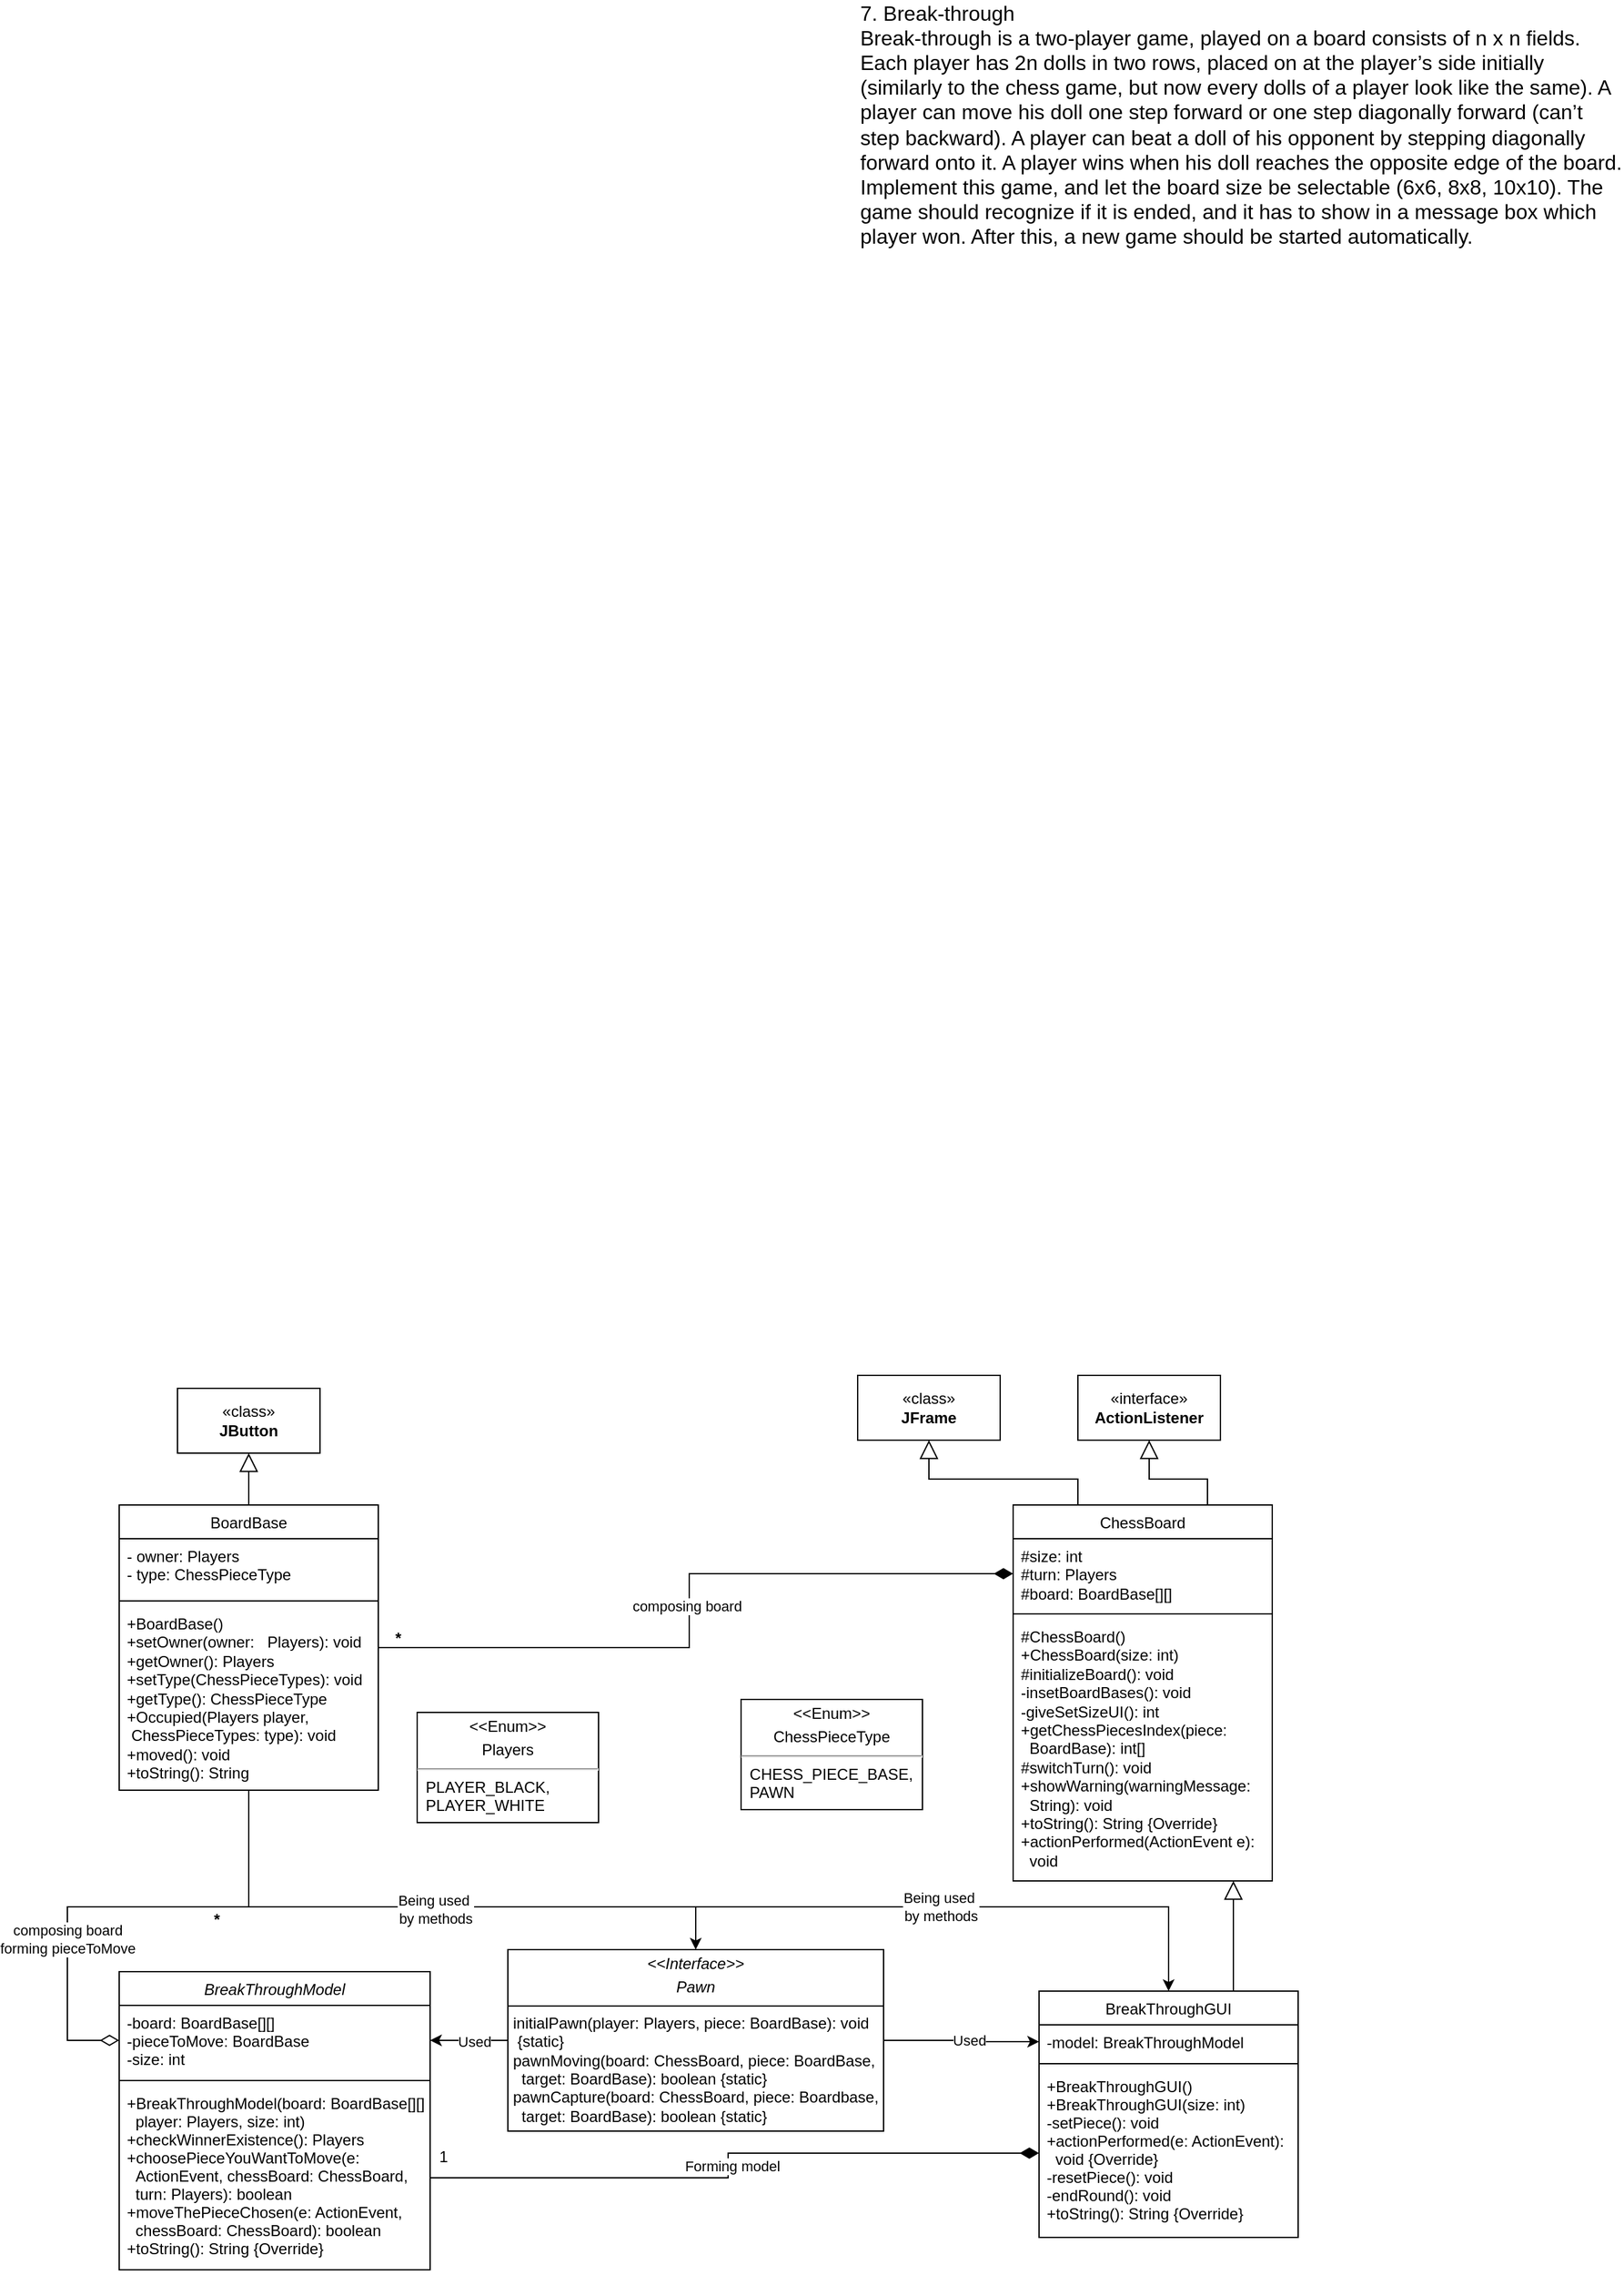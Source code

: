 <mxfile version="24.8.4">
  <diagram id="C5RBs43oDa-KdzZeNtuy" name="Page-1">
    <mxGraphModel dx="2219" dy="1872" grid="1" gridSize="10" guides="1" tooltips="1" connect="1" arrows="1" fold="1" page="1" pageScale="1" pageWidth="827" pageHeight="1169" math="0" shadow="0">
      <root>
        <mxCell id="WIyWlLk6GJQsqaUBKTNV-0" />
        <mxCell id="WIyWlLk6GJQsqaUBKTNV-1" parent="WIyWlLk6GJQsqaUBKTNV-0" />
        <mxCell id="zkfFHV4jXpPFQw0GAbJ--0" value="BreakThroughModel" style="swimlane;fontStyle=2;align=center;verticalAlign=top;childLayout=stackLayout;horizontal=1;startSize=26;horizontalStack=0;resizeParent=1;resizeLast=0;collapsible=1;marginBottom=0;rounded=0;shadow=0;strokeWidth=1;" parent="WIyWlLk6GJQsqaUBKTNV-1" vertex="1">
          <mxGeometry x="-420" y="640" width="240" height="230" as="geometry">
            <mxRectangle x="230" y="140" width="160" height="26" as="alternateBounds" />
          </mxGeometry>
        </mxCell>
        <mxCell id="zkfFHV4jXpPFQw0GAbJ--2" value="-board: BoardBase[][]&#xa;-pieceToMove: BoardBase&#xa;-size: int" style="text;align=left;verticalAlign=top;spacingLeft=4;spacingRight=4;overflow=hidden;rotatable=0;points=[[0,0.5],[1,0.5]];portConstraint=eastwest;rounded=0;shadow=0;html=0;" parent="zkfFHV4jXpPFQw0GAbJ--0" vertex="1">
          <mxGeometry y="26" width="240" height="54" as="geometry" />
        </mxCell>
        <mxCell id="zkfFHV4jXpPFQw0GAbJ--4" value="" style="line;html=1;strokeWidth=1;align=left;verticalAlign=middle;spacingTop=-1;spacingLeft=3;spacingRight=3;rotatable=0;labelPosition=right;points=[];portConstraint=eastwest;" parent="zkfFHV4jXpPFQw0GAbJ--0" vertex="1">
          <mxGeometry y="80" width="240" height="8" as="geometry" />
        </mxCell>
        <mxCell id="zkfFHV4jXpPFQw0GAbJ--5" value="+BreakThroughModel(board: BoardBase[][],&#xa;  player: Players, size: int)&#xa;+checkWinnerExistence(): Players&#xa;+choosePieceYouWantToMove(e: &#xa;  ActionEvent, chessBoard: ChessBoard, &#xa;  turn: Players): boolean&#xa;+moveThePieceChosen(e: ActionEvent, &#xa;  chessBoard: ChessBoard): boolean&#xa;+toString(): String {Override}" style="text;align=left;verticalAlign=top;spacingLeft=4;spacingRight=4;overflow=hidden;rotatable=0;points=[[0,0.5],[1,0.5]];portConstraint=eastwest;" parent="zkfFHV4jXpPFQw0GAbJ--0" vertex="1">
          <mxGeometry y="88" width="240" height="142" as="geometry" />
        </mxCell>
        <mxCell id="zkfFHV4jXpPFQw0GAbJ--6" value="BreakThroughGUI&#xa;" style="swimlane;fontStyle=0;align=center;verticalAlign=top;childLayout=stackLayout;horizontal=1;startSize=26;horizontalStack=0;resizeParent=1;resizeLast=0;collapsible=1;marginBottom=0;rounded=0;shadow=0;strokeWidth=1;" parent="WIyWlLk6GJQsqaUBKTNV-1" vertex="1">
          <mxGeometry x="290" y="655" width="200" height="190" as="geometry">
            <mxRectangle x="130" y="380" width="160" height="26" as="alternateBounds" />
          </mxGeometry>
        </mxCell>
        <mxCell id="zkfFHV4jXpPFQw0GAbJ--7" value="-model: BreakThroughModel" style="text;align=left;verticalAlign=top;spacingLeft=4;spacingRight=4;overflow=hidden;rotatable=0;points=[[0,0.5],[1,0.5]];portConstraint=eastwest;" parent="zkfFHV4jXpPFQw0GAbJ--6" vertex="1">
          <mxGeometry y="26" width="200" height="26" as="geometry" />
        </mxCell>
        <mxCell id="zkfFHV4jXpPFQw0GAbJ--9" value="" style="line;html=1;strokeWidth=1;align=left;verticalAlign=middle;spacingTop=-1;spacingLeft=3;spacingRight=3;rotatable=0;labelPosition=right;points=[];portConstraint=eastwest;" parent="zkfFHV4jXpPFQw0GAbJ--6" vertex="1">
          <mxGeometry y="52" width="200" height="8" as="geometry" />
        </mxCell>
        <mxCell id="zkfFHV4jXpPFQw0GAbJ--10" value="+BreakThroughGUI()&#xa;+BreakThroughGUI(size: int)&#xa;-setPiece(): void&#xa;+actionPerformed(e: ActionEvent):&#xa;  void {Override}&#xa;-resetPiece(): void&#xa;-endRound(): void&#xa;+toString(): String {Override}" style="text;align=left;verticalAlign=top;spacingLeft=4;spacingRight=4;overflow=hidden;rotatable=0;points=[[0,0.5],[1,0.5]];portConstraint=eastwest;fontStyle=0" parent="zkfFHV4jXpPFQw0GAbJ--6" vertex="1">
          <mxGeometry y="60" width="200" height="130" as="geometry" />
        </mxCell>
        <mxCell id="s4eu0YvvP8iLAmPZyPSh-0" value="7. Break-through &lt;br style=&quot;font-size: 16px;&quot;&gt;Break-through is a two-player game, played on a board consists of n x n fields. Each player has 2n dolls in two rows, placed on at the player’s side initially (similarly to the chess game, but now every dolls of a player look like the same). A player can move his doll one step forward or one step diagonally forward (can’t step backward). A player can beat a doll of his opponent by stepping diagonally forward onto it. A player wins when his doll reaches the opposite edge of the board. Implement this game, and let the board size be selectable (6x6, 8x8, 10x10). The game should recognize if it is ended, and it has to show in a message box which player won. After this, a new game should be started automatically." style="text;html=1;align=left;verticalAlign=middle;whiteSpace=wrap;rounded=0;fontSize=16;" parent="WIyWlLk6GJQsqaUBKTNV-1" vertex="1">
          <mxGeometry x="150" y="-880" width="590" height="190" as="geometry" />
        </mxCell>
        <mxCell id="MZ0cPTAQVPc-pal7qT2r-27" style="edgeStyle=orthogonalEdgeStyle;rounded=0;orthogonalLoop=1;jettySize=auto;html=1;entryX=0;entryY=0.5;entryDx=0;entryDy=0;endArrow=diamondThin;endFill=1;endSize=12;" parent="WIyWlLk6GJQsqaUBKTNV-1" source="YoTlQIjp7XzJAnmP9p9i-0" target="MZ0cPTAQVPc-pal7qT2r-8" edge="1">
          <mxGeometry relative="1" as="geometry" />
        </mxCell>
        <mxCell id="OAt9RioLIFAiQX3FBjq4-6" value="composing board" style="edgeLabel;html=1;align=center;verticalAlign=middle;resizable=0;points=[];" vertex="1" connectable="0" parent="MZ0cPTAQVPc-pal7qT2r-27">
          <mxGeometry x="-0.005" y="2" relative="1" as="geometry">
            <mxPoint as="offset" />
          </mxGeometry>
        </mxCell>
        <mxCell id="MZ0cPTAQVPc-pal7qT2r-28" style="edgeStyle=orthogonalEdgeStyle;rounded=0;orthogonalLoop=1;jettySize=auto;html=1;entryX=0;entryY=0.5;entryDx=0;entryDy=0;endArrow=diamondThin;endFill=0;endSize=12;" parent="WIyWlLk6GJQsqaUBKTNV-1" source="YoTlQIjp7XzJAnmP9p9i-0" target="zkfFHV4jXpPFQw0GAbJ--2" edge="1">
          <mxGeometry relative="1" as="geometry">
            <Array as="points">
              <mxPoint x="-320" y="590" />
              <mxPoint x="-460" y="590" />
              <mxPoint x="-460" y="693" />
            </Array>
          </mxGeometry>
        </mxCell>
        <mxCell id="OAt9RioLIFAiQX3FBjq4-7" value="composing board&lt;div&gt;forming pieceToMove&lt;/div&gt;" style="edgeLabel;html=1;align=center;verticalAlign=middle;resizable=0;points=[];" vertex="1" connectable="0" parent="MZ0cPTAQVPc-pal7qT2r-28">
          <mxGeometry x="0.029" relative="1" as="geometry">
            <mxPoint x="-38" y="25" as="offset" />
          </mxGeometry>
        </mxCell>
        <mxCell id="YoTlQIjp7XzJAnmP9p9i-0" value="&lt;span style=&quot;font-weight: 400;&quot;&gt;BoardBase&lt;/span&gt;&lt;div&gt;&lt;span style=&quot;font-weight: 400;&quot;&gt;&lt;br&gt;&lt;/span&gt;&lt;/div&gt;" style="swimlane;fontStyle=1;align=center;verticalAlign=top;childLayout=stackLayout;horizontal=1;startSize=26;horizontalStack=0;resizeParent=1;resizeParentMax=0;resizeLast=0;collapsible=1;marginBottom=0;whiteSpace=wrap;html=1;" parent="WIyWlLk6GJQsqaUBKTNV-1" vertex="1">
          <mxGeometry x="-420" y="280" width="200" height="220" as="geometry" />
        </mxCell>
        <mxCell id="YoTlQIjp7XzJAnmP9p9i-1" value="- owner: Players&lt;div&gt;- type: ChessPieceType&lt;/div&gt;" style="text;strokeColor=none;fillColor=none;align=left;verticalAlign=top;spacingLeft=4;spacingRight=4;overflow=hidden;rotatable=0;points=[[0,0.5],[1,0.5]];portConstraint=eastwest;whiteSpace=wrap;html=1;" parent="YoTlQIjp7XzJAnmP9p9i-0" vertex="1">
          <mxGeometry y="26" width="200" height="44" as="geometry" />
        </mxCell>
        <mxCell id="YoTlQIjp7XzJAnmP9p9i-2" value="" style="line;strokeWidth=1;fillColor=none;align=left;verticalAlign=middle;spacingTop=-1;spacingLeft=3;spacingRight=3;rotatable=0;labelPosition=right;points=[];portConstraint=eastwest;strokeColor=inherit;" parent="YoTlQIjp7XzJAnmP9p9i-0" vertex="1">
          <mxGeometry y="70" width="200" height="8" as="geometry" />
        </mxCell>
        <mxCell id="YoTlQIjp7XzJAnmP9p9i-3" value="+BoardBase()&lt;div&gt;+setOwner(owner:&amp;nbsp; &amp;nbsp;Players):&amp;nbsp;&lt;span style=&quot;background-color: initial;&quot;&gt;void&amp;nbsp;&lt;/span&gt;&lt;/div&gt;&lt;div&gt;+getOwner(): Players&lt;/div&gt;&lt;div&gt;+setType(ChessPieceTypes):&amp;nbsp;&lt;span style=&quot;background-color: initial;&quot;&gt;void&lt;/span&gt;&lt;/div&gt;&lt;div&gt;+getType(): ChessPieceType&amp;nbsp;&lt;/div&gt;&lt;div&gt;+Occupied(Players player,&amp;nbsp; &amp;nbsp; &amp;nbsp; &amp;nbsp;ChessPieceTypes: type): void&lt;/div&gt;&lt;div&gt;+moved(): void&lt;/div&gt;&lt;div&gt;+toString(): String&lt;/div&gt;" style="text;strokeColor=none;fillColor=none;align=left;verticalAlign=top;spacingLeft=4;spacingRight=4;overflow=hidden;rotatable=0;points=[[0,0.5],[1,0.5]];portConstraint=eastwest;whiteSpace=wrap;html=1;" parent="YoTlQIjp7XzJAnmP9p9i-0" vertex="1">
          <mxGeometry y="78" width="200" height="142" as="geometry" />
        </mxCell>
        <mxCell id="gSDuyBo3VVmWT3xvSStU-6" style="edgeStyle=orthogonalEdgeStyle;rounded=0;orthogonalLoop=1;jettySize=auto;html=1;entryX=1;entryY=0.5;entryDx=0;entryDy=0;" parent="WIyWlLk6GJQsqaUBKTNV-1" source="MZ0cPTAQVPc-pal7qT2r-1" target="zkfFHV4jXpPFQw0GAbJ--2" edge="1">
          <mxGeometry relative="1" as="geometry" />
        </mxCell>
        <mxCell id="OAt9RioLIFAiQX3FBjq4-14" value="Used" style="edgeLabel;html=1;align=center;verticalAlign=middle;resizable=0;points=[];" vertex="1" connectable="0" parent="gSDuyBo3VVmWT3xvSStU-6">
          <mxGeometry x="-0.134" y="1" relative="1" as="geometry">
            <mxPoint as="offset" />
          </mxGeometry>
        </mxCell>
        <mxCell id="gSDuyBo3VVmWT3xvSStU-7" style="edgeStyle=orthogonalEdgeStyle;rounded=0;orthogonalLoop=1;jettySize=auto;html=1;entryX=0;entryY=0.5;entryDx=0;entryDy=0;" parent="WIyWlLk6GJQsqaUBKTNV-1" source="MZ0cPTAQVPc-pal7qT2r-1" target="zkfFHV4jXpPFQw0GAbJ--7" edge="1">
          <mxGeometry relative="1" as="geometry" />
        </mxCell>
        <mxCell id="OAt9RioLIFAiQX3FBjq4-15" value="Used" style="edgeLabel;html=1;align=center;verticalAlign=middle;resizable=0;points=[];" vertex="1" connectable="0" parent="gSDuyBo3VVmWT3xvSStU-7">
          <mxGeometry x="0.106" y="1" relative="1" as="geometry">
            <mxPoint as="offset" />
          </mxGeometry>
        </mxCell>
        <mxCell id="MZ0cPTAQVPc-pal7qT2r-1" value="&lt;p style=&quot;margin:0px;margin-top:4px;text-align:center;&quot;&gt;&lt;i&gt;&amp;lt;&amp;lt;Interface&amp;gt;&amp;gt;&lt;/i&gt;&lt;br&gt;&lt;/p&gt;&lt;p style=&quot;margin:0px;margin-top:4px;text-align:center;&quot;&gt;&lt;i style=&quot;&quot;&gt;Pawn&lt;/i&gt;&lt;/p&gt;&lt;hr size=&quot;1&quot; style=&quot;border-style:solid;&quot;&gt;&lt;p style=&quot;margin:0px;margin-left:4px;&quot;&gt;initialPawn(player: Players, piece: BoardBase): void&amp;nbsp; &amp;nbsp; &amp;nbsp;{static}&lt;br&gt;pawnMoving(board: ChessBoard, piece: BoardBase,&amp;nbsp; &amp;nbsp; target: BoardBase): boolean {static}&lt;/p&gt;&lt;p style=&quot;margin:0px;margin-left:4px;&quot;&gt;pawnCapture(board: ChessBoard, piece: Boardbase,&amp;nbsp; &amp;nbsp; target: BoardBase): boolean {static}&lt;/p&gt;" style="verticalAlign=top;align=left;overflow=fill;html=1;whiteSpace=wrap;" parent="WIyWlLk6GJQsqaUBKTNV-1" vertex="1">
          <mxGeometry x="-120" y="623" width="290" height="140" as="geometry" />
        </mxCell>
        <mxCell id="MZ0cPTAQVPc-pal7qT2r-2" value="&lt;p style=&quot;margin:0px;margin-top:4px;text-align:center;&quot;&gt;&amp;lt;&amp;lt;Enum&amp;gt;&amp;gt;&lt;/p&gt;&lt;p style=&quot;margin:0px;margin-top:4px;text-align:center;&quot;&gt;Players&lt;/p&gt;&lt;hr&gt;&amp;nbsp; PLAYER_BLACK,&lt;div&gt;&amp;nbsp; PLAYER_WHITE&lt;br&gt;&lt;div&gt;&lt;br&gt;&lt;/div&gt;&lt;div&gt;&lt;br&gt;&lt;/div&gt;&lt;/div&gt;" style="verticalAlign=top;align=left;overflow=fill;html=1;whiteSpace=wrap;" parent="WIyWlLk6GJQsqaUBKTNV-1" vertex="1">
          <mxGeometry x="-190" y="440" width="140" height="85" as="geometry" />
        </mxCell>
        <mxCell id="MZ0cPTAQVPc-pal7qT2r-3" value="&lt;p style=&quot;margin:0px;margin-top:4px;text-align:center;&quot;&gt;&amp;lt;&amp;lt;Enum&amp;gt;&amp;gt;&lt;/p&gt;&lt;p style=&quot;margin:0px;margin-top:4px;text-align:center;&quot;&gt;ChessPieceType&lt;/p&gt;&lt;hr&gt;&amp;nbsp; CHESS_PIECE_BASE,&lt;div&gt;&amp;nbsp; PAWN&lt;br&gt;&lt;div&gt;&lt;br&gt;&lt;/div&gt;&lt;div&gt;&lt;br&gt;&lt;/div&gt;&lt;/div&gt;" style="verticalAlign=top;align=left;overflow=fill;html=1;whiteSpace=wrap;" parent="WIyWlLk6GJQsqaUBKTNV-1" vertex="1">
          <mxGeometry x="60" y="430" width="140" height="85" as="geometry" />
        </mxCell>
        <mxCell id="MZ0cPTAQVPc-pal7qT2r-22" style="edgeStyle=orthogonalEdgeStyle;rounded=0;orthogonalLoop=1;jettySize=auto;html=1;entryX=0.75;entryY=0;entryDx=0;entryDy=0;startSize=12;endArrow=none;endFill=0;startArrow=block;startFill=0;" parent="WIyWlLk6GJQsqaUBKTNV-1" source="MZ0cPTAQVPc-pal7qT2r-4" target="MZ0cPTAQVPc-pal7qT2r-7" edge="1">
          <mxGeometry relative="1" as="geometry" />
        </mxCell>
        <mxCell id="MZ0cPTAQVPc-pal7qT2r-4" value="«interface»&lt;br&gt;&lt;b&gt;ActionListener&lt;/b&gt;" style="html=1;whiteSpace=wrap;" parent="WIyWlLk6GJQsqaUBKTNV-1" vertex="1">
          <mxGeometry x="320" y="180" width="110" height="50" as="geometry" />
        </mxCell>
        <mxCell id="MZ0cPTAQVPc-pal7qT2r-21" style="edgeStyle=orthogonalEdgeStyle;rounded=0;orthogonalLoop=1;jettySize=auto;html=1;exitX=0.5;exitY=1;exitDx=0;exitDy=0;entryX=0.25;entryY=0;entryDx=0;entryDy=0;endArrow=none;endFill=0;startArrow=block;startFill=0;endSize=6;startSize=12;" parent="WIyWlLk6GJQsqaUBKTNV-1" source="MZ0cPTAQVPc-pal7qT2r-5" target="MZ0cPTAQVPc-pal7qT2r-7" edge="1">
          <mxGeometry relative="1" as="geometry" />
        </mxCell>
        <mxCell id="MZ0cPTAQVPc-pal7qT2r-5" value="«class»&lt;br&gt;&lt;b&gt;JFrame&lt;/b&gt;" style="html=1;whiteSpace=wrap;" parent="WIyWlLk6GJQsqaUBKTNV-1" vertex="1">
          <mxGeometry x="150" y="180" width="110" height="50" as="geometry" />
        </mxCell>
        <mxCell id="MZ0cPTAQVPc-pal7qT2r-23" style="edgeStyle=orthogonalEdgeStyle;rounded=0;orthogonalLoop=1;jettySize=auto;html=1;entryX=0.5;entryY=0;entryDx=0;entryDy=0;endArrow=none;endFill=0;startArrow=block;startFill=0;startSize=12;" parent="WIyWlLk6GJQsqaUBKTNV-1" source="MZ0cPTAQVPc-pal7qT2r-6" target="YoTlQIjp7XzJAnmP9p9i-0" edge="1">
          <mxGeometry relative="1" as="geometry" />
        </mxCell>
        <mxCell id="MZ0cPTAQVPc-pal7qT2r-6" value="«class»&lt;br&gt;&lt;b&gt;JButton&lt;/b&gt;" style="html=1;whiteSpace=wrap;" parent="WIyWlLk6GJQsqaUBKTNV-1" vertex="1">
          <mxGeometry x="-375" y="190" width="110" height="50" as="geometry" />
        </mxCell>
        <mxCell id="gSDuyBo3VVmWT3xvSStU-1" style="edgeStyle=orthogonalEdgeStyle;rounded=0;orthogonalLoop=1;jettySize=auto;html=1;entryX=0.75;entryY=0;entryDx=0;entryDy=0;endArrow=none;endFill=0;startArrow=block;startFill=0;endSize=6;startSize=12;" parent="WIyWlLk6GJQsqaUBKTNV-1" source="MZ0cPTAQVPc-pal7qT2r-7" target="zkfFHV4jXpPFQw0GAbJ--6" edge="1">
          <mxGeometry relative="1" as="geometry">
            <Array as="points">
              <mxPoint x="440" y="590" />
              <mxPoint x="440" y="590" />
            </Array>
          </mxGeometry>
        </mxCell>
        <mxCell id="MZ0cPTAQVPc-pal7qT2r-7" value="&lt;span style=&quot;font-weight: normal;&quot;&gt;ChessBoard&lt;/span&gt;" style="swimlane;fontStyle=1;align=center;verticalAlign=top;childLayout=stackLayout;horizontal=1;startSize=26;horizontalStack=0;resizeParent=1;resizeParentMax=0;resizeLast=0;collapsible=1;marginBottom=0;whiteSpace=wrap;html=1;" parent="WIyWlLk6GJQsqaUBKTNV-1" vertex="1">
          <mxGeometry x="270" y="280" width="200" height="290" as="geometry" />
        </mxCell>
        <mxCell id="MZ0cPTAQVPc-pal7qT2r-8" value="#size: int&lt;div&gt;#turn: Players&lt;/div&gt;&lt;div&gt;#board: BoardBase[][]&lt;/div&gt;" style="text;strokeColor=none;fillColor=none;align=left;verticalAlign=top;spacingLeft=4;spacingRight=4;overflow=hidden;rotatable=0;points=[[0,0.5],[1,0.5]];portConstraint=eastwest;whiteSpace=wrap;html=1;" parent="MZ0cPTAQVPc-pal7qT2r-7" vertex="1">
          <mxGeometry y="26" width="200" height="54" as="geometry" />
        </mxCell>
        <mxCell id="MZ0cPTAQVPc-pal7qT2r-9" value="" style="line;strokeWidth=1;fillColor=none;align=left;verticalAlign=middle;spacingTop=-1;spacingLeft=3;spacingRight=3;rotatable=0;labelPosition=right;points=[];portConstraint=eastwest;strokeColor=inherit;" parent="MZ0cPTAQVPc-pal7qT2r-7" vertex="1">
          <mxGeometry y="80" width="200" height="8" as="geometry" />
        </mxCell>
        <mxCell id="MZ0cPTAQVPc-pal7qT2r-10" value="#ChessBoard()&lt;div&gt;+ChessBoard(size: int)&lt;br&gt;&lt;div&gt;#initializeBoard(): void&lt;/div&gt;&lt;div&gt;-insetBoardBases(): void&lt;/div&gt;&lt;div&gt;-giveSetSizeUI(): int&lt;/div&gt;&lt;/div&gt;&lt;div&gt;+getChessPiecesIndex(piece:&lt;/div&gt;&lt;div&gt;&amp;nbsp; BoardBase): int[]&lt;/div&gt;&lt;div&gt;#switchTurn(): void&lt;/div&gt;&lt;div&gt;+showWarning(warningMessage:&amp;nbsp; &amp;nbsp; &amp;nbsp; String): void&lt;/div&gt;&lt;div&gt;+toString(): String {Override}&lt;/div&gt;&lt;div&gt;+actionPerformed(ActionEvent e):&lt;/div&gt;&lt;div&gt;&amp;nbsp; void&lt;/div&gt;" style="text;strokeColor=none;fillColor=none;align=left;verticalAlign=top;spacingLeft=4;spacingRight=4;overflow=hidden;rotatable=0;points=[[0,0.5],[1,0.5]];portConstraint=eastwest;whiteSpace=wrap;html=1;" parent="MZ0cPTAQVPc-pal7qT2r-7" vertex="1">
          <mxGeometry y="88" width="200" height="202" as="geometry" />
        </mxCell>
        <mxCell id="gSDuyBo3VVmWT3xvSStU-2" style="edgeStyle=orthogonalEdgeStyle;rounded=0;orthogonalLoop=1;jettySize=auto;html=1;entryX=0;entryY=0.5;entryDx=0;entryDy=0;endArrow=diamondThin;endFill=1;endSize=12;" parent="WIyWlLk6GJQsqaUBKTNV-1" source="zkfFHV4jXpPFQw0GAbJ--5" target="zkfFHV4jXpPFQw0GAbJ--10" edge="1">
          <mxGeometry relative="1" as="geometry" />
        </mxCell>
        <mxCell id="OAt9RioLIFAiQX3FBjq4-10" value="Forming model" style="edgeLabel;html=1;align=center;verticalAlign=middle;resizable=0;points=[];" vertex="1" connectable="0" parent="gSDuyBo3VVmWT3xvSStU-2">
          <mxGeometry x="-0.02" y="-3" relative="1" as="geometry">
            <mxPoint as="offset" />
          </mxGeometry>
        </mxCell>
        <mxCell id="gSDuyBo3VVmWT3xvSStU-3" style="edgeStyle=orthogonalEdgeStyle;rounded=0;orthogonalLoop=1;jettySize=auto;html=1;entryX=0.5;entryY=0;entryDx=0;entryDy=0;" parent="WIyWlLk6GJQsqaUBKTNV-1" source="YoTlQIjp7XzJAnmP9p9i-3" target="zkfFHV4jXpPFQw0GAbJ--6" edge="1">
          <mxGeometry relative="1" as="geometry">
            <Array as="points">
              <mxPoint x="-320" y="590" />
              <mxPoint x="390" y="590" />
            </Array>
          </mxGeometry>
        </mxCell>
        <mxCell id="OAt9RioLIFAiQX3FBjq4-9" value="Being used&amp;nbsp;&lt;div&gt;by methods&lt;/div&gt;" style="edgeLabel;html=1;align=center;verticalAlign=middle;resizable=0;points=[];" vertex="1" connectable="0" parent="gSDuyBo3VVmWT3xvSStU-3">
          <mxGeometry x="0.442" relative="1" as="geometry">
            <mxPoint as="offset" />
          </mxGeometry>
        </mxCell>
        <mxCell id="gSDuyBo3VVmWT3xvSStU-4" style="edgeStyle=orthogonalEdgeStyle;rounded=0;orthogonalLoop=1;jettySize=auto;html=1;entryX=0.5;entryY=0;entryDx=0;entryDy=0;" parent="WIyWlLk6GJQsqaUBKTNV-1" source="YoTlQIjp7XzJAnmP9p9i-3" target="MZ0cPTAQVPc-pal7qT2r-1" edge="1">
          <mxGeometry relative="1" as="geometry">
            <Array as="points">
              <mxPoint x="-320" y="590" />
              <mxPoint x="25" y="590" />
            </Array>
          </mxGeometry>
        </mxCell>
        <mxCell id="OAt9RioLIFAiQX3FBjq4-8" value="Being used&amp;nbsp;&lt;div&gt;by methods&lt;/div&gt;" style="edgeLabel;html=1;align=center;verticalAlign=middle;resizable=0;points=[];" vertex="1" connectable="0" parent="gSDuyBo3VVmWT3xvSStU-4">
          <mxGeometry x="0.0" y="-2" relative="1" as="geometry">
            <mxPoint as="offset" />
          </mxGeometry>
        </mxCell>
        <mxCell id="OAt9RioLIFAiQX3FBjq4-0" value="&lt;b&gt;*&lt;/b&gt;" style="text;html=1;align=center;verticalAlign=middle;resizable=0;points=[];autosize=1;strokeColor=none;fillColor=none;" vertex="1" parent="WIyWlLk6GJQsqaUBKTNV-1">
          <mxGeometry x="-220" y="368" width="30" height="30" as="geometry" />
        </mxCell>
        <mxCell id="OAt9RioLIFAiQX3FBjq4-1" value="&lt;b&gt;*&lt;/b&gt;" style="text;html=1;align=center;verticalAlign=middle;resizable=0;points=[];autosize=1;strokeColor=none;fillColor=none;" vertex="1" parent="WIyWlLk6GJQsqaUBKTNV-1">
          <mxGeometry x="-360" y="585" width="30" height="30" as="geometry" />
        </mxCell>
        <mxCell id="OAt9RioLIFAiQX3FBjq4-11" value="1" style="text;html=1;align=center;verticalAlign=middle;resizable=0;points=[];autosize=1;strokeColor=none;fillColor=none;" vertex="1" parent="WIyWlLk6GJQsqaUBKTNV-1">
          <mxGeometry x="-185" y="768" width="30" height="30" as="geometry" />
        </mxCell>
      </root>
    </mxGraphModel>
  </diagram>
</mxfile>
